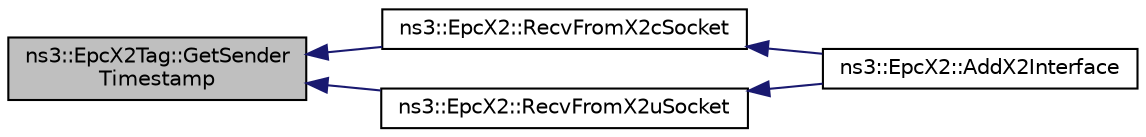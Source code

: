 digraph "ns3::EpcX2Tag::GetSenderTimestamp"
{
  edge [fontname="Helvetica",fontsize="10",labelfontname="Helvetica",labelfontsize="10"];
  node [fontname="Helvetica",fontsize="10",shape=record];
  rankdir="LR";
  Node1 [label="ns3::EpcX2Tag::GetSender\lTimestamp",height=0.2,width=0.4,color="black", fillcolor="grey75", style="filled", fontcolor="black"];
  Node1 -> Node2 [dir="back",color="midnightblue",fontsize="10",style="solid"];
  Node2 [label="ns3::EpcX2::RecvFromX2cSocket",height=0.2,width=0.4,color="black", fillcolor="white", style="filled",URL="$df/d1e/classns3_1_1EpcX2.html#a72bf05af65397dab7bc65df72bb09ebf"];
  Node2 -> Node3 [dir="back",color="midnightblue",fontsize="10",style="solid"];
  Node3 [label="ns3::EpcX2::AddX2Interface",height=0.2,width=0.4,color="black", fillcolor="white", style="filled",URL="$df/d1e/classns3_1_1EpcX2.html#a4bcd4423802914da0356051ecf79d2f1"];
  Node1 -> Node4 [dir="back",color="midnightblue",fontsize="10",style="solid"];
  Node4 [label="ns3::EpcX2::RecvFromX2uSocket",height=0.2,width=0.4,color="black", fillcolor="white", style="filled",URL="$df/d1e/classns3_1_1EpcX2.html#af7142276a4a54af090466d51a31c796f"];
  Node4 -> Node3 [dir="back",color="midnightblue",fontsize="10",style="solid"];
}
